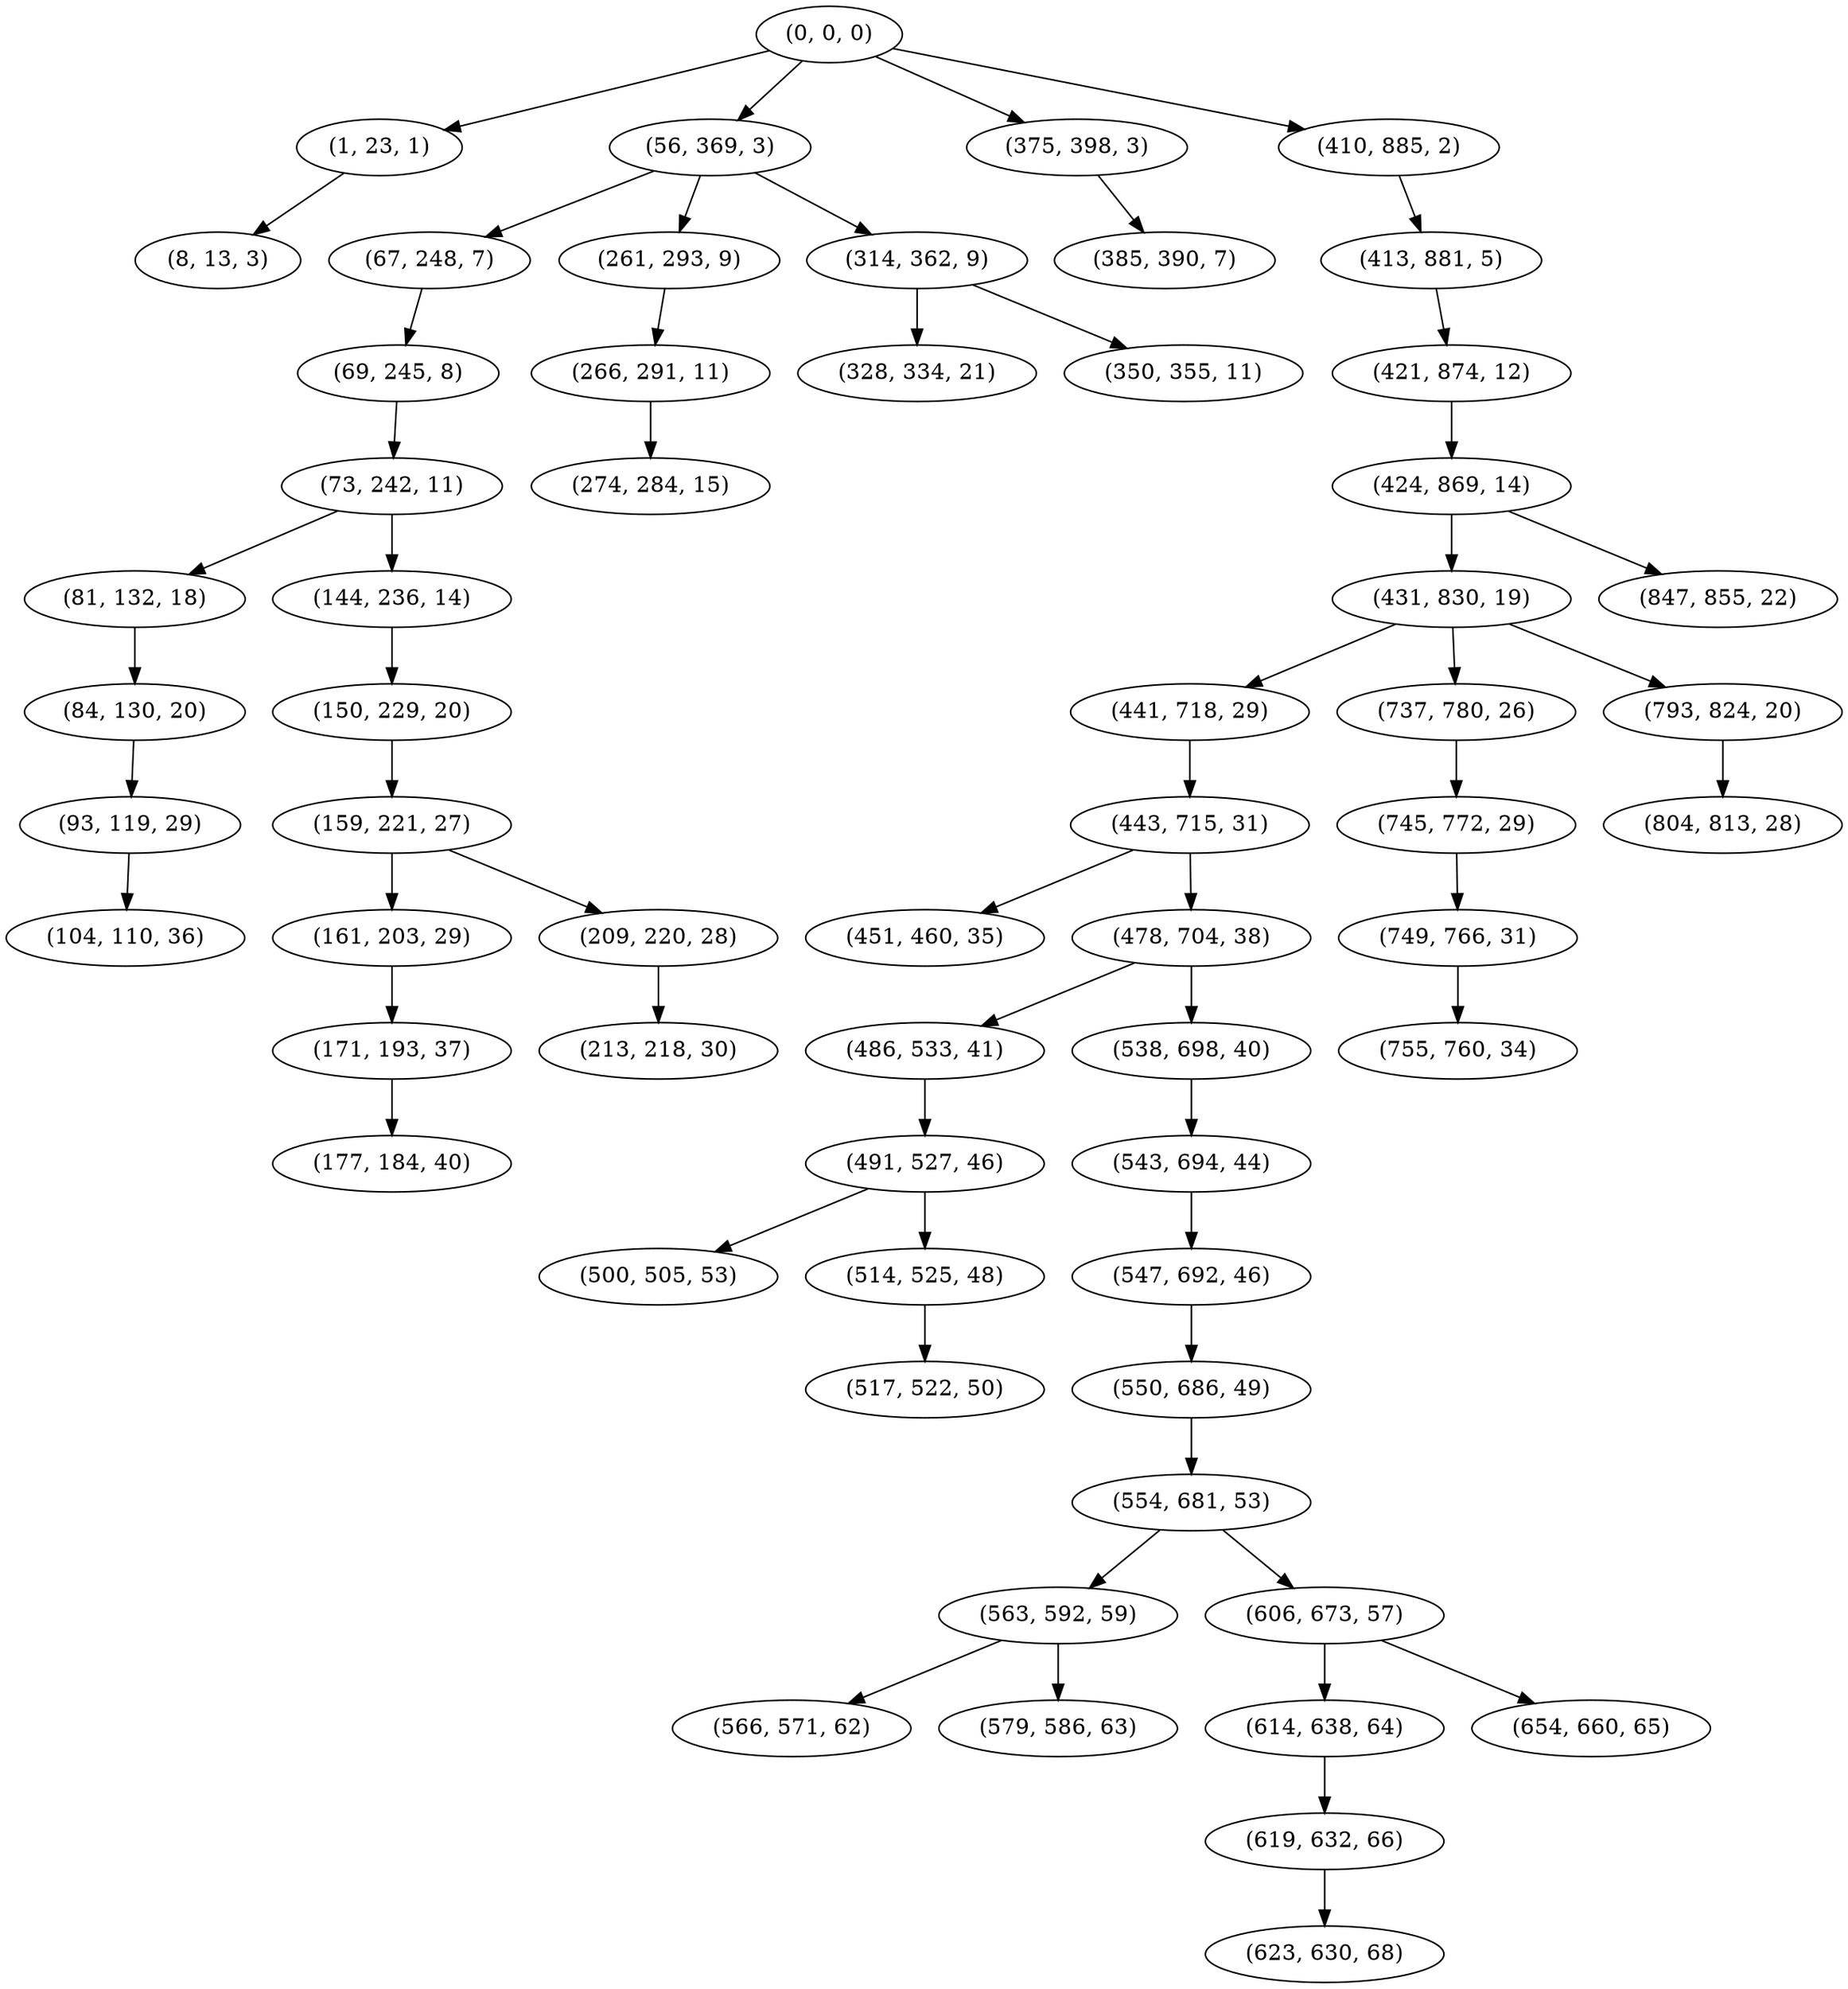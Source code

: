 digraph tree {
    "(0, 0, 0)";
    "(1, 23, 1)";
    "(8, 13, 3)";
    "(56, 369, 3)";
    "(67, 248, 7)";
    "(69, 245, 8)";
    "(73, 242, 11)";
    "(81, 132, 18)";
    "(84, 130, 20)";
    "(93, 119, 29)";
    "(104, 110, 36)";
    "(144, 236, 14)";
    "(150, 229, 20)";
    "(159, 221, 27)";
    "(161, 203, 29)";
    "(171, 193, 37)";
    "(177, 184, 40)";
    "(209, 220, 28)";
    "(213, 218, 30)";
    "(261, 293, 9)";
    "(266, 291, 11)";
    "(274, 284, 15)";
    "(314, 362, 9)";
    "(328, 334, 21)";
    "(350, 355, 11)";
    "(375, 398, 3)";
    "(385, 390, 7)";
    "(410, 885, 2)";
    "(413, 881, 5)";
    "(421, 874, 12)";
    "(424, 869, 14)";
    "(431, 830, 19)";
    "(441, 718, 29)";
    "(443, 715, 31)";
    "(451, 460, 35)";
    "(478, 704, 38)";
    "(486, 533, 41)";
    "(491, 527, 46)";
    "(500, 505, 53)";
    "(514, 525, 48)";
    "(517, 522, 50)";
    "(538, 698, 40)";
    "(543, 694, 44)";
    "(547, 692, 46)";
    "(550, 686, 49)";
    "(554, 681, 53)";
    "(563, 592, 59)";
    "(566, 571, 62)";
    "(579, 586, 63)";
    "(606, 673, 57)";
    "(614, 638, 64)";
    "(619, 632, 66)";
    "(623, 630, 68)";
    "(654, 660, 65)";
    "(737, 780, 26)";
    "(745, 772, 29)";
    "(749, 766, 31)";
    "(755, 760, 34)";
    "(793, 824, 20)";
    "(804, 813, 28)";
    "(847, 855, 22)";
    "(0, 0, 0)" -> "(1, 23, 1)";
    "(0, 0, 0)" -> "(56, 369, 3)";
    "(0, 0, 0)" -> "(375, 398, 3)";
    "(0, 0, 0)" -> "(410, 885, 2)";
    "(1, 23, 1)" -> "(8, 13, 3)";
    "(56, 369, 3)" -> "(67, 248, 7)";
    "(56, 369, 3)" -> "(261, 293, 9)";
    "(56, 369, 3)" -> "(314, 362, 9)";
    "(67, 248, 7)" -> "(69, 245, 8)";
    "(69, 245, 8)" -> "(73, 242, 11)";
    "(73, 242, 11)" -> "(81, 132, 18)";
    "(73, 242, 11)" -> "(144, 236, 14)";
    "(81, 132, 18)" -> "(84, 130, 20)";
    "(84, 130, 20)" -> "(93, 119, 29)";
    "(93, 119, 29)" -> "(104, 110, 36)";
    "(144, 236, 14)" -> "(150, 229, 20)";
    "(150, 229, 20)" -> "(159, 221, 27)";
    "(159, 221, 27)" -> "(161, 203, 29)";
    "(159, 221, 27)" -> "(209, 220, 28)";
    "(161, 203, 29)" -> "(171, 193, 37)";
    "(171, 193, 37)" -> "(177, 184, 40)";
    "(209, 220, 28)" -> "(213, 218, 30)";
    "(261, 293, 9)" -> "(266, 291, 11)";
    "(266, 291, 11)" -> "(274, 284, 15)";
    "(314, 362, 9)" -> "(328, 334, 21)";
    "(314, 362, 9)" -> "(350, 355, 11)";
    "(375, 398, 3)" -> "(385, 390, 7)";
    "(410, 885, 2)" -> "(413, 881, 5)";
    "(413, 881, 5)" -> "(421, 874, 12)";
    "(421, 874, 12)" -> "(424, 869, 14)";
    "(424, 869, 14)" -> "(431, 830, 19)";
    "(424, 869, 14)" -> "(847, 855, 22)";
    "(431, 830, 19)" -> "(441, 718, 29)";
    "(431, 830, 19)" -> "(737, 780, 26)";
    "(431, 830, 19)" -> "(793, 824, 20)";
    "(441, 718, 29)" -> "(443, 715, 31)";
    "(443, 715, 31)" -> "(451, 460, 35)";
    "(443, 715, 31)" -> "(478, 704, 38)";
    "(478, 704, 38)" -> "(486, 533, 41)";
    "(478, 704, 38)" -> "(538, 698, 40)";
    "(486, 533, 41)" -> "(491, 527, 46)";
    "(491, 527, 46)" -> "(500, 505, 53)";
    "(491, 527, 46)" -> "(514, 525, 48)";
    "(514, 525, 48)" -> "(517, 522, 50)";
    "(538, 698, 40)" -> "(543, 694, 44)";
    "(543, 694, 44)" -> "(547, 692, 46)";
    "(547, 692, 46)" -> "(550, 686, 49)";
    "(550, 686, 49)" -> "(554, 681, 53)";
    "(554, 681, 53)" -> "(563, 592, 59)";
    "(554, 681, 53)" -> "(606, 673, 57)";
    "(563, 592, 59)" -> "(566, 571, 62)";
    "(563, 592, 59)" -> "(579, 586, 63)";
    "(606, 673, 57)" -> "(614, 638, 64)";
    "(606, 673, 57)" -> "(654, 660, 65)";
    "(614, 638, 64)" -> "(619, 632, 66)";
    "(619, 632, 66)" -> "(623, 630, 68)";
    "(737, 780, 26)" -> "(745, 772, 29)";
    "(745, 772, 29)" -> "(749, 766, 31)";
    "(749, 766, 31)" -> "(755, 760, 34)";
    "(793, 824, 20)" -> "(804, 813, 28)";
}
